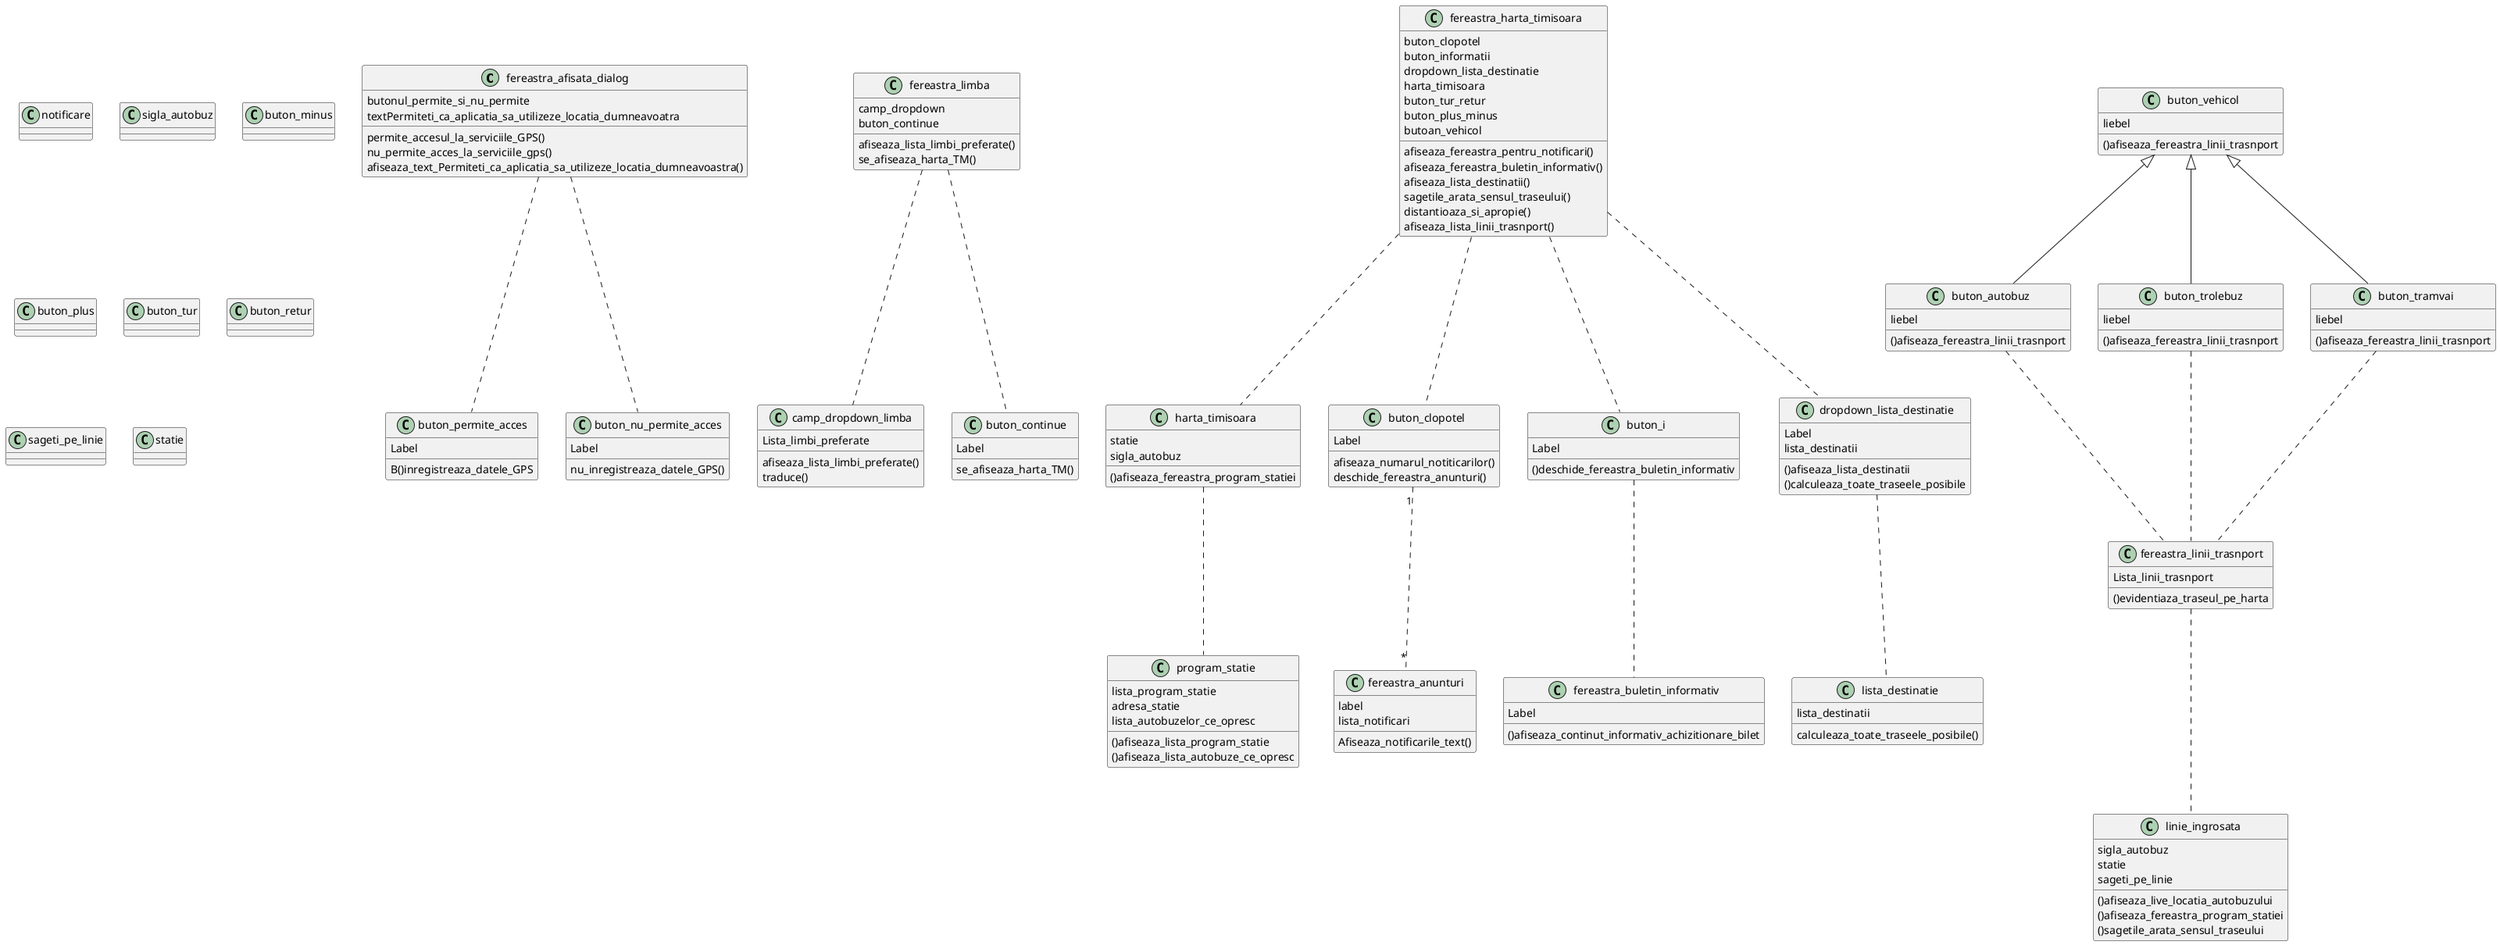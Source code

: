 @startuml
'https://plantuml.com/class-diagram/class-diagram



class fereastra_afisata_dialog{
butonul_permite_si_nu_permite
textPermiteti_ca_aplicatia_sa_utilizeze_locatia_dumneavoatra
permite_accesul_la_serviciile_GPS()
nu_permite_acces_la_serviciile_gps()
afiseaza_text_Permiteti_ca_aplicatia_sa_utilizeze_locatia_dumneavoastra()
}
class buton_permite_acces{
Label
B()inregistreaza_datele_GPS

}
class buton_nu_permite_acces{
Label
nu_inregistreaza_datele_GPS()
}


fereastra_afisata_dialog... buton_permite_acces
fereastra_afisata_dialog... buton_nu_permite_acces





 class camp_dropdown_limba{
 Lista_limbi_preferate
 afiseaza_lista_limbi_preferate()
 traduce()
 }
class fereastra_limba{

camp_dropdown
buton_continue
afiseaza_lista_limbi_preferate()
se_afiseaza_harta_TM()

}
 class buton_continue{
Label
 se_afiseaza_harta_TM()
 }

class harta_timisoara {
statie
sigla_autobuz
()afiseaza_fereastra_program_statiei
}
 class buton_continue
 class fereastra_harta_timisoara{
 buton_clopotel
 buton_informatii
 dropdown_lista_destinatie
 harta_timisoara
 buton_tur_retur
 buton_plus_minus
 butoan_vehicol
 afiseaza_fereastra_pentru_notificari()
 afiseaza_fereastra_buletin_informativ()
 afiseaza_lista_destinatii()
 sagetile_arata_sensul_traseului()
 distantioaza_si_apropie()
 afiseaza_lista_linii_trasnport()

 }

fereastra_harta_timisoara... buton_clopotel
fereastra_harta_timisoara... buton_i
fereastra_harta_timisoara... dropdown_lista_destinatie
fereastra_limba...camp_dropdown_limba
fereastra_limba...buton_continue
fereastra_harta_timisoara...harta_timisoara
harta_timisoara...program_statie

class buton_vehicol{
liebel
()afiseaza_fereastra_linii_trasnport
}
buton_vehicol <|-- buton_autobuz
buton_vehicol <|-- buton_trolebuz
buton_vehicol <|-- buton_tramvai


class buton_clopotel {
Label
afiseaza_numarul_notiticarilor()
deschide_fereastra_anunturi()
}
class notificare

class fereastra_anunturi {
label
lista_notificari
Afiseaza_notificarile_text()

}


buton_clopotel"1"..."*"fereastra_anunturi


class buton_i{
Label
()deschide_fereastra_buletin_informativ
}

class fereastra_buletin_informativ {
Label
()afiseaza_continut_informativ_achizitionare_bilet
}

buton_i...fereastra_buletin_informativ

class dropdown_lista_destinatie {
Label
lista_destinatii
()afiseaza_lista_destinatii
()calculeaza_toate_traseele_posibile
}


class lista_destinatie{
lista_destinatii
calculeaza_toate_traseele_posibile()

}
class buton_autobuz{

liebel
()afiseaza_fereastra_linii_trasnport
}
class buton_trolebuz {

liebel
()afiseaza_fereastra_linii_trasnport
}
class buton_tramvai{

liebel
()afiseaza_fereastra_linii_trasnport
}

class fereastra_linii_trasnport{
Lista_linii_trasnport
()evidentiaza_traseul_pe_harta
}

dropdown_lista_destinatie... lista_destinatie
buton_autobuz... fereastra_linii_trasnport
buton_tramvai... fereastra_linii_trasnport
buton_trolebuz... fereastra_linii_trasnport

class linie_ingrosata{
sigla_autobuz
statie
sageti_pe_linie
()afiseaza_live_locatia_autobuzului
()afiseaza_fereastra_program_statiei
()sagetile_arata_sensul_traseului
}
class sigla_autobuz
class buton_minus
class buton_plus
class buton_tur
class buton_retur
class sageti_pe_linie
class statie
class program_statie{
lista_program_statie
adresa_statie
lista_autobuzelor_ce_opresc
()afiseaza_lista_program_statie
()afiseaza_lista_autobuze_ce_opresc
}

fereastra_linii_trasnport ... linie_ingrosata





@enduml